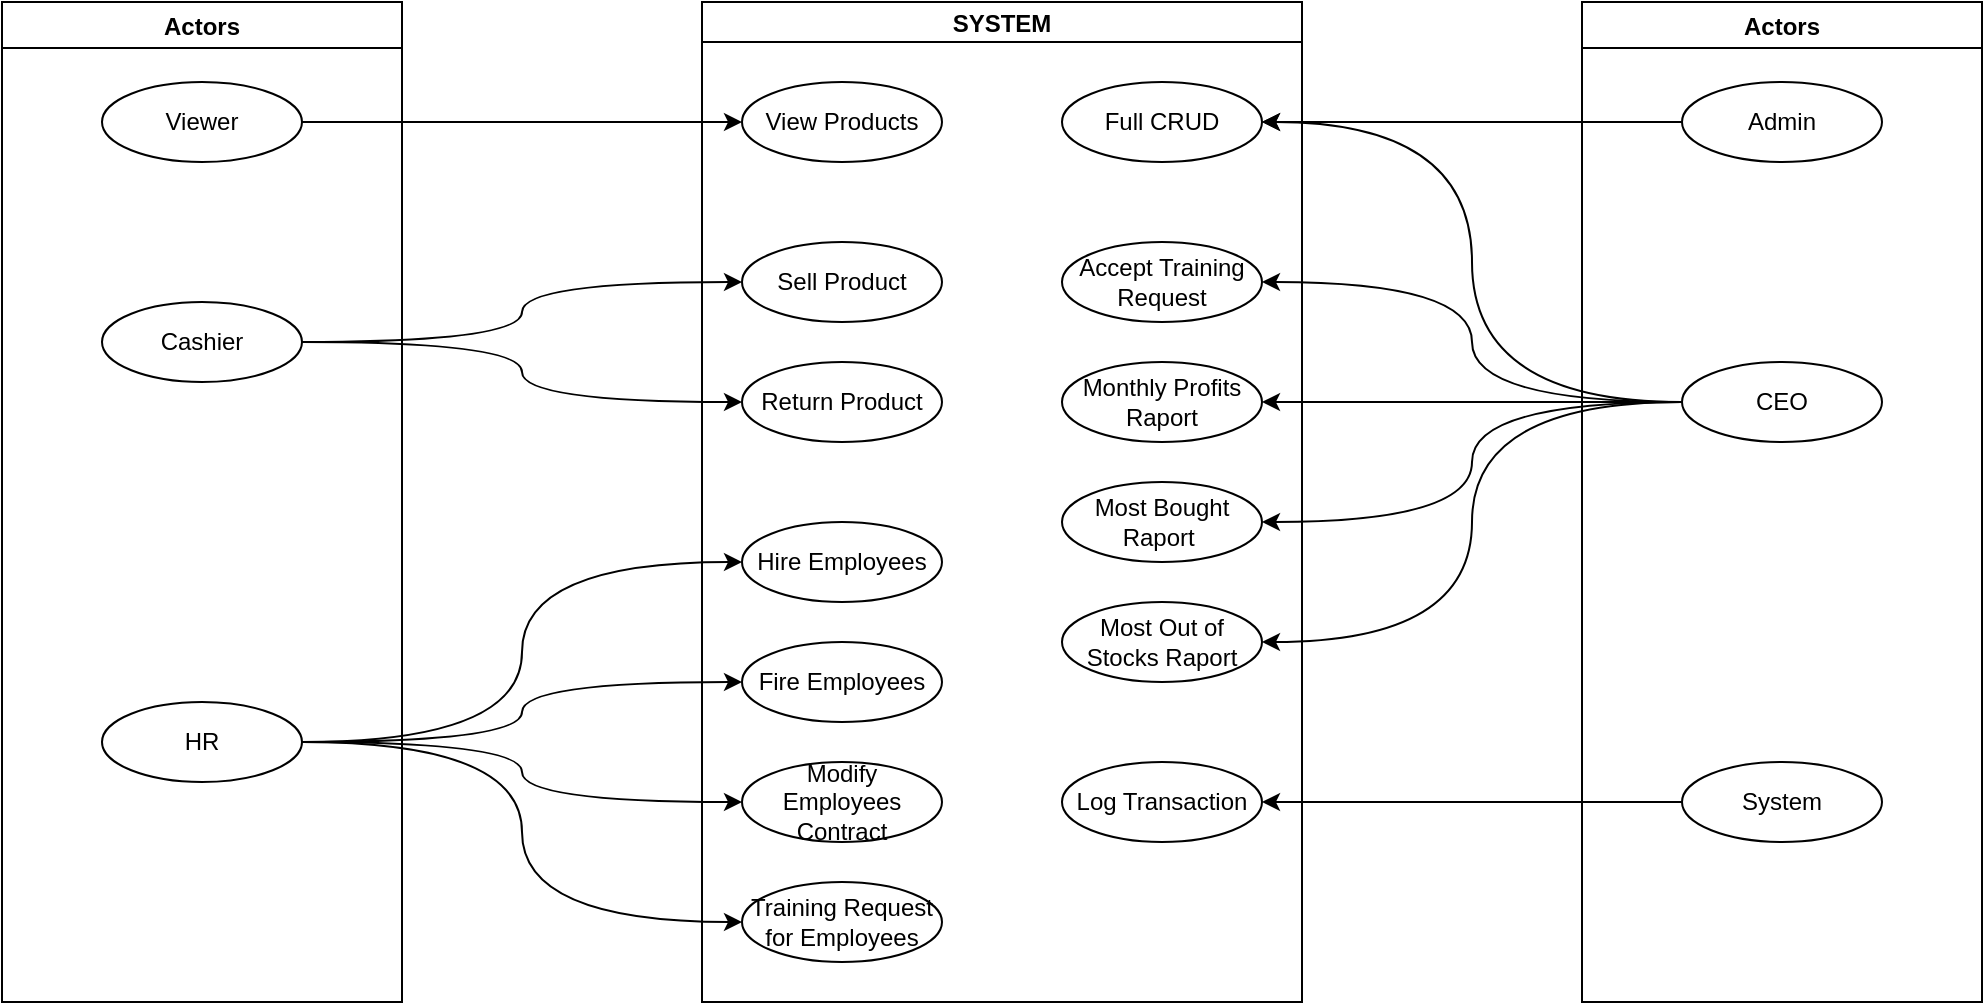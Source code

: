 <mxfile version="20.5.1" type="github"><diagram id="5eiXJWT3Cts3tot-xqKh" name="Page-1"><mxGraphModel dx="1887" dy="1053" grid="1" gridSize="10" guides="1" tooltips="1" connect="1" arrows="1" fold="1" page="1" pageScale="1" pageWidth="1600" pageHeight="900" math="0" shadow="0"><root><mxCell id="0"/><mxCell id="1" parent="0"/><mxCell id="N-AkdQ0hME4Spi3bjVu5-6" value="SYSTEM" style="swimlane;startSize=20;horizontal=1;containerType=tree;" parent="1" vertex="1"><mxGeometry x="640" y="210" width="300" height="500" as="geometry"/></mxCell><mxCell id="N-AkdQ0hME4Spi3bjVu5-10" value="View Products" style="ellipse;whiteSpace=wrap;html=1;align=center;newEdgeStyle={&quot;edgeStyle&quot;:&quot;entityRelationEdgeStyle&quot;,&quot;startArrow&quot;:&quot;none&quot;,&quot;endArrow&quot;:&quot;none&quot;,&quot;segment&quot;:10,&quot;curved&quot;:1};treeFolding=1;treeMoving=1;" parent="N-AkdQ0hME4Spi3bjVu5-6" vertex="1"><mxGeometry x="20" y="40" width="100" height="40" as="geometry"/></mxCell><mxCell id="N-AkdQ0hME4Spi3bjVu5-11" value="Sell Product" style="ellipse;whiteSpace=wrap;html=1;align=center;newEdgeStyle={&quot;edgeStyle&quot;:&quot;entityRelationEdgeStyle&quot;,&quot;startArrow&quot;:&quot;none&quot;,&quot;endArrow&quot;:&quot;none&quot;,&quot;segment&quot;:10,&quot;curved&quot;:1};treeFolding=1;treeMoving=1;" parent="N-AkdQ0hME4Spi3bjVu5-6" vertex="1"><mxGeometry x="20" y="120" width="100" height="40" as="geometry"/></mxCell><mxCell id="N-AkdQ0hME4Spi3bjVu5-12" value="Return Product" style="ellipse;whiteSpace=wrap;html=1;align=center;newEdgeStyle={&quot;edgeStyle&quot;:&quot;entityRelationEdgeStyle&quot;,&quot;startArrow&quot;:&quot;none&quot;,&quot;endArrow&quot;:&quot;none&quot;,&quot;segment&quot;:10,&quot;curved&quot;:1};treeFolding=1;treeMoving=1;" parent="N-AkdQ0hME4Spi3bjVu5-6" vertex="1"><mxGeometry x="20" y="180" width="100" height="40" as="geometry"/></mxCell><mxCell id="N-AkdQ0hME4Spi3bjVu5-13" value="Hire Employees" style="ellipse;whiteSpace=wrap;html=1;align=center;newEdgeStyle={&quot;edgeStyle&quot;:&quot;entityRelationEdgeStyle&quot;,&quot;startArrow&quot;:&quot;none&quot;,&quot;endArrow&quot;:&quot;none&quot;,&quot;segment&quot;:10,&quot;curved&quot;:1};treeFolding=1;treeMoving=1;" parent="N-AkdQ0hME4Spi3bjVu5-6" vertex="1"><mxGeometry x="20" y="260" width="100" height="40" as="geometry"/></mxCell><mxCell id="N-AkdQ0hME4Spi3bjVu5-14" value="Fire Employees" style="ellipse;whiteSpace=wrap;html=1;align=center;newEdgeStyle={&quot;edgeStyle&quot;:&quot;entityRelationEdgeStyle&quot;,&quot;startArrow&quot;:&quot;none&quot;,&quot;endArrow&quot;:&quot;none&quot;,&quot;segment&quot;:10,&quot;curved&quot;:1};treeFolding=1;treeMoving=1;" parent="N-AkdQ0hME4Spi3bjVu5-6" vertex="1"><mxGeometry x="20" y="320" width="100" height="40" as="geometry"/></mxCell><mxCell id="N-AkdQ0hME4Spi3bjVu5-15" value="Modify Employees Contract" style="ellipse;whiteSpace=wrap;html=1;align=center;newEdgeStyle={&quot;edgeStyle&quot;:&quot;entityRelationEdgeStyle&quot;,&quot;startArrow&quot;:&quot;none&quot;,&quot;endArrow&quot;:&quot;none&quot;,&quot;segment&quot;:10,&quot;curved&quot;:1};treeFolding=1;treeMoving=1;" parent="N-AkdQ0hME4Spi3bjVu5-6" vertex="1"><mxGeometry x="20" y="380" width="100" height="40" as="geometry"/></mxCell><mxCell id="N-AkdQ0hME4Spi3bjVu5-16" value="Training Request for Employees" style="ellipse;whiteSpace=wrap;html=1;align=center;newEdgeStyle={&quot;edgeStyle&quot;:&quot;entityRelationEdgeStyle&quot;,&quot;startArrow&quot;:&quot;none&quot;,&quot;endArrow&quot;:&quot;none&quot;,&quot;segment&quot;:10,&quot;curved&quot;:1};treeFolding=1;treeMoving=1;" parent="N-AkdQ0hME4Spi3bjVu5-6" vertex="1"><mxGeometry x="20" y="440" width="100" height="40" as="geometry"/></mxCell><mxCell id="N-AkdQ0hME4Spi3bjVu5-17" value="Full CRUD" style="ellipse;whiteSpace=wrap;html=1;align=center;newEdgeStyle={&quot;edgeStyle&quot;:&quot;entityRelationEdgeStyle&quot;,&quot;startArrow&quot;:&quot;none&quot;,&quot;endArrow&quot;:&quot;none&quot;,&quot;segment&quot;:10,&quot;curved&quot;:1};treeFolding=1;treeMoving=1;" parent="N-AkdQ0hME4Spi3bjVu5-6" vertex="1"><mxGeometry x="180" y="40" width="100" height="40" as="geometry"/></mxCell><mxCell id="N-AkdQ0hME4Spi3bjVu5-18" value="Accept Training Request" style="ellipse;whiteSpace=wrap;html=1;align=center;newEdgeStyle={&quot;edgeStyle&quot;:&quot;entityRelationEdgeStyle&quot;,&quot;startArrow&quot;:&quot;none&quot;,&quot;endArrow&quot;:&quot;none&quot;,&quot;segment&quot;:10,&quot;curved&quot;:1};treeFolding=1;treeMoving=1;" parent="N-AkdQ0hME4Spi3bjVu5-6" vertex="1"><mxGeometry x="180" y="120" width="100" height="40" as="geometry"/></mxCell><mxCell id="N-AkdQ0hME4Spi3bjVu5-19" value="&lt;div&gt;&lt;span style=&quot;background-color: initial;&quot;&gt;Monthly Profits&lt;/span&gt;&lt;br&gt;&lt;/div&gt;&lt;div&gt;&lt;span style=&quot;background-color: initial;&quot;&gt;Raport&lt;/span&gt;&lt;/div&gt;" style="ellipse;whiteSpace=wrap;html=1;align=center;newEdgeStyle={&quot;edgeStyle&quot;:&quot;entityRelationEdgeStyle&quot;,&quot;startArrow&quot;:&quot;none&quot;,&quot;endArrow&quot;:&quot;none&quot;,&quot;segment&quot;:10,&quot;curved&quot;:1};treeFolding=1;treeMoving=1;" parent="N-AkdQ0hME4Spi3bjVu5-6" vertex="1"><mxGeometry x="180" y="180" width="100" height="40" as="geometry"/></mxCell><mxCell id="N-AkdQ0hME4Spi3bjVu5-20" value="Most Bought Raport&amp;nbsp;" style="ellipse;whiteSpace=wrap;html=1;align=center;newEdgeStyle={&quot;edgeStyle&quot;:&quot;entityRelationEdgeStyle&quot;,&quot;startArrow&quot;:&quot;none&quot;,&quot;endArrow&quot;:&quot;none&quot;,&quot;segment&quot;:10,&quot;curved&quot;:1};treeFolding=1;treeMoving=1;" parent="N-AkdQ0hME4Spi3bjVu5-6" vertex="1"><mxGeometry x="180" y="240" width="100" height="40" as="geometry"/></mxCell><mxCell id="N-AkdQ0hME4Spi3bjVu5-21" value="Most Out of Stocks Raport" style="ellipse;whiteSpace=wrap;html=1;align=center;newEdgeStyle={&quot;edgeStyle&quot;:&quot;entityRelationEdgeStyle&quot;,&quot;startArrow&quot;:&quot;none&quot;,&quot;endArrow&quot;:&quot;none&quot;,&quot;segment&quot;:10,&quot;curved&quot;:1};treeFolding=1;treeMoving=1;" parent="N-AkdQ0hME4Spi3bjVu5-6" vertex="1"><mxGeometry x="180" y="300" width="100" height="40" as="geometry"/></mxCell><mxCell id="N-AkdQ0hME4Spi3bjVu5-22" value="Log Transaction" style="ellipse;whiteSpace=wrap;html=1;align=center;newEdgeStyle={&quot;edgeStyle&quot;:&quot;entityRelationEdgeStyle&quot;,&quot;startArrow&quot;:&quot;none&quot;,&quot;endArrow&quot;:&quot;none&quot;,&quot;segment&quot;:10,&quot;curved&quot;:1};treeFolding=1;treeMoving=1;" parent="N-AkdQ0hME4Spi3bjVu5-6" vertex="1"><mxGeometry x="180" y="380" width="100" height="40" as="geometry"/></mxCell><mxCell id="N-AkdQ0hME4Spi3bjVu5-25" value="Actors" style="swimlane;" parent="1" vertex="1"><mxGeometry x="290" y="210" width="200" height="500" as="geometry"/></mxCell><mxCell id="N-AkdQ0hME4Spi3bjVu5-26" value="Viewer" style="ellipse;whiteSpace=wrap;html=1;align=center;newEdgeStyle={&quot;edgeStyle&quot;:&quot;entityRelationEdgeStyle&quot;,&quot;startArrow&quot;:&quot;none&quot;,&quot;endArrow&quot;:&quot;none&quot;,&quot;segment&quot;:10,&quot;curved&quot;:1};treeFolding=1;treeMoving=1;" parent="N-AkdQ0hME4Spi3bjVu5-25" vertex="1"><mxGeometry x="50" y="40" width="100" height="40" as="geometry"/></mxCell><mxCell id="N-AkdQ0hME4Spi3bjVu5-28" value="Cashier" style="ellipse;whiteSpace=wrap;html=1;align=center;newEdgeStyle={&quot;edgeStyle&quot;:&quot;entityRelationEdgeStyle&quot;,&quot;startArrow&quot;:&quot;none&quot;,&quot;endArrow&quot;:&quot;none&quot;,&quot;segment&quot;:10,&quot;curved&quot;:1};treeFolding=1;treeMoving=1;" parent="N-AkdQ0hME4Spi3bjVu5-25" vertex="1"><mxGeometry x="50" y="150" width="100" height="40" as="geometry"/></mxCell><mxCell id="N-AkdQ0hME4Spi3bjVu5-31" value="HR" style="ellipse;whiteSpace=wrap;html=1;align=center;newEdgeStyle={&quot;edgeStyle&quot;:&quot;entityRelationEdgeStyle&quot;,&quot;startArrow&quot;:&quot;none&quot;,&quot;endArrow&quot;:&quot;none&quot;,&quot;segment&quot;:10,&quot;curved&quot;:1};treeFolding=1;treeMoving=1;" parent="N-AkdQ0hME4Spi3bjVu5-25" vertex="1"><mxGeometry x="50" y="350" width="100" height="40" as="geometry"/></mxCell><mxCell id="N-AkdQ0hME4Spi3bjVu5-27" style="edgeStyle=orthogonalEdgeStyle;rounded=0;orthogonalLoop=1;jettySize=auto;html=1;exitX=1;exitY=0.5;exitDx=0;exitDy=0;entryX=0;entryY=0.5;entryDx=0;entryDy=0;curved=1;" parent="1" source="N-AkdQ0hME4Spi3bjVu5-26" target="N-AkdQ0hME4Spi3bjVu5-10" edge="1"><mxGeometry relative="1" as="geometry"/></mxCell><mxCell id="N-AkdQ0hME4Spi3bjVu5-29" style="edgeStyle=orthogonalEdgeStyle;curved=1;rounded=0;orthogonalLoop=1;jettySize=auto;html=1;exitX=1;exitY=0.5;exitDx=0;exitDy=0;entryX=0;entryY=0.5;entryDx=0;entryDy=0;" parent="1" source="N-AkdQ0hME4Spi3bjVu5-28" target="N-AkdQ0hME4Spi3bjVu5-11" edge="1"><mxGeometry relative="1" as="geometry"/></mxCell><mxCell id="N-AkdQ0hME4Spi3bjVu5-30" style="edgeStyle=orthogonalEdgeStyle;curved=1;rounded=0;orthogonalLoop=1;jettySize=auto;html=1;exitX=1;exitY=0.5;exitDx=0;exitDy=0;entryX=0;entryY=0.5;entryDx=0;entryDy=0;" parent="1" source="N-AkdQ0hME4Spi3bjVu5-28" target="N-AkdQ0hME4Spi3bjVu5-12" edge="1"><mxGeometry relative="1" as="geometry"/></mxCell><mxCell id="N-AkdQ0hME4Spi3bjVu5-32" style="edgeStyle=orthogonalEdgeStyle;curved=1;rounded=0;orthogonalLoop=1;jettySize=auto;html=1;exitX=1;exitY=0.5;exitDx=0;exitDy=0;entryX=0;entryY=0.5;entryDx=0;entryDy=0;" parent="1" source="N-AkdQ0hME4Spi3bjVu5-31" target="N-AkdQ0hME4Spi3bjVu5-13" edge="1"><mxGeometry relative="1" as="geometry"/></mxCell><mxCell id="N-AkdQ0hME4Spi3bjVu5-33" style="edgeStyle=orthogonalEdgeStyle;curved=1;rounded=0;orthogonalLoop=1;jettySize=auto;html=1;exitX=1;exitY=0.5;exitDx=0;exitDy=0;entryX=0;entryY=0.5;entryDx=0;entryDy=0;" parent="1" source="N-AkdQ0hME4Spi3bjVu5-31" target="N-AkdQ0hME4Spi3bjVu5-14" edge="1"><mxGeometry relative="1" as="geometry"/></mxCell><mxCell id="N-AkdQ0hME4Spi3bjVu5-34" style="edgeStyle=orthogonalEdgeStyle;curved=1;rounded=0;orthogonalLoop=1;jettySize=auto;html=1;exitX=1;exitY=0.5;exitDx=0;exitDy=0;entryX=0;entryY=0.5;entryDx=0;entryDy=0;" parent="1" source="N-AkdQ0hME4Spi3bjVu5-31" target="N-AkdQ0hME4Spi3bjVu5-15" edge="1"><mxGeometry relative="1" as="geometry"/></mxCell><mxCell id="N-AkdQ0hME4Spi3bjVu5-35" value="Actors" style="swimlane;" parent="1" vertex="1"><mxGeometry x="1080" y="210" width="200" height="500" as="geometry"/></mxCell><mxCell id="N-AkdQ0hME4Spi3bjVu5-36" value="Admin" style="ellipse;whiteSpace=wrap;html=1;align=center;newEdgeStyle={&quot;edgeStyle&quot;:&quot;entityRelationEdgeStyle&quot;,&quot;startArrow&quot;:&quot;none&quot;,&quot;endArrow&quot;:&quot;none&quot;,&quot;segment&quot;:10,&quot;curved&quot;:1};treeFolding=1;treeMoving=1;" parent="N-AkdQ0hME4Spi3bjVu5-35" vertex="1"><mxGeometry x="50" y="40" width="100" height="40" as="geometry"/></mxCell><mxCell id="N-AkdQ0hME4Spi3bjVu5-37" value="CEO" style="ellipse;whiteSpace=wrap;html=1;align=center;newEdgeStyle={&quot;edgeStyle&quot;:&quot;entityRelationEdgeStyle&quot;,&quot;startArrow&quot;:&quot;none&quot;,&quot;endArrow&quot;:&quot;none&quot;,&quot;segment&quot;:10,&quot;curved&quot;:1};treeFolding=1;treeMoving=1;" parent="N-AkdQ0hME4Spi3bjVu5-35" vertex="1"><mxGeometry x="50" y="180" width="100" height="40" as="geometry"/></mxCell><mxCell id="N-AkdQ0hME4Spi3bjVu5-38" value="System" style="ellipse;whiteSpace=wrap;html=1;align=center;newEdgeStyle={&quot;edgeStyle&quot;:&quot;entityRelationEdgeStyle&quot;,&quot;startArrow&quot;:&quot;none&quot;,&quot;endArrow&quot;:&quot;none&quot;,&quot;segment&quot;:10,&quot;curved&quot;:1};treeFolding=1;treeMoving=1;" parent="N-AkdQ0hME4Spi3bjVu5-35" vertex="1"><mxGeometry x="50" y="380" width="100" height="40" as="geometry"/></mxCell><mxCell id="N-AkdQ0hME4Spi3bjVu5-39" style="edgeStyle=orthogonalEdgeStyle;curved=1;rounded=0;orthogonalLoop=1;jettySize=auto;html=1;exitX=0;exitY=0.5;exitDx=0;exitDy=0;entryX=1;entryY=0.5;entryDx=0;entryDy=0;" parent="1" source="N-AkdQ0hME4Spi3bjVu5-36" target="N-AkdQ0hME4Spi3bjVu5-17" edge="1"><mxGeometry relative="1" as="geometry"/></mxCell><mxCell id="N-AkdQ0hME4Spi3bjVu5-40" style="edgeStyle=orthogonalEdgeStyle;curved=1;rounded=0;orthogonalLoop=1;jettySize=auto;html=1;exitX=0;exitY=0.5;exitDx=0;exitDy=0;entryX=1;entryY=0.5;entryDx=0;entryDy=0;" parent="1" source="N-AkdQ0hME4Spi3bjVu5-37" target="N-AkdQ0hME4Spi3bjVu5-18" edge="1"><mxGeometry relative="1" as="geometry"/></mxCell><mxCell id="N-AkdQ0hME4Spi3bjVu5-41" style="edgeStyle=orthogonalEdgeStyle;curved=1;rounded=0;orthogonalLoop=1;jettySize=auto;html=1;exitX=0;exitY=0.5;exitDx=0;exitDy=0;entryX=1;entryY=0.5;entryDx=0;entryDy=0;" parent="1" source="N-AkdQ0hME4Spi3bjVu5-37" target="N-AkdQ0hME4Spi3bjVu5-19" edge="1"><mxGeometry relative="1" as="geometry"/></mxCell><mxCell id="N-AkdQ0hME4Spi3bjVu5-42" style="edgeStyle=orthogonalEdgeStyle;curved=1;rounded=0;orthogonalLoop=1;jettySize=auto;html=1;exitX=0;exitY=0.5;exitDx=0;exitDy=0;entryX=1;entryY=0.5;entryDx=0;entryDy=0;" parent="1" source="N-AkdQ0hME4Spi3bjVu5-37" target="N-AkdQ0hME4Spi3bjVu5-20" edge="1"><mxGeometry relative="1" as="geometry"/></mxCell><mxCell id="N-AkdQ0hME4Spi3bjVu5-43" style="edgeStyle=orthogonalEdgeStyle;curved=1;rounded=0;orthogonalLoop=1;jettySize=auto;html=1;exitX=0;exitY=0.5;exitDx=0;exitDy=0;entryX=1;entryY=0.5;entryDx=0;entryDy=0;" parent="1" source="N-AkdQ0hME4Spi3bjVu5-37" target="N-AkdQ0hME4Spi3bjVu5-21" edge="1"><mxGeometry relative="1" as="geometry"/></mxCell><mxCell id="N-AkdQ0hME4Spi3bjVu5-44" style="edgeStyle=orthogonalEdgeStyle;curved=1;rounded=0;orthogonalLoop=1;jettySize=auto;html=1;exitX=0;exitY=0.5;exitDx=0;exitDy=0;entryX=1;entryY=0.5;entryDx=0;entryDy=0;" parent="1" source="N-AkdQ0hME4Spi3bjVu5-37" target="N-AkdQ0hME4Spi3bjVu5-17" edge="1"><mxGeometry relative="1" as="geometry"/></mxCell><mxCell id="N-AkdQ0hME4Spi3bjVu5-45" style="edgeStyle=orthogonalEdgeStyle;curved=1;rounded=0;orthogonalLoop=1;jettySize=auto;html=1;exitX=1;exitY=0.5;exitDx=0;exitDy=0;entryX=0;entryY=0.5;entryDx=0;entryDy=0;" parent="1" source="N-AkdQ0hME4Spi3bjVu5-31" target="N-AkdQ0hME4Spi3bjVu5-16" edge="1"><mxGeometry relative="1" as="geometry"/></mxCell><mxCell id="N-AkdQ0hME4Spi3bjVu5-46" style="edgeStyle=orthogonalEdgeStyle;curved=1;rounded=0;orthogonalLoop=1;jettySize=auto;html=1;exitX=0;exitY=0.5;exitDx=0;exitDy=0;entryX=1;entryY=0.5;entryDx=0;entryDy=0;" parent="1" source="N-AkdQ0hME4Spi3bjVu5-38" target="N-AkdQ0hME4Spi3bjVu5-22" edge="1"><mxGeometry relative="1" as="geometry"/></mxCell></root></mxGraphModel></diagram></mxfile>